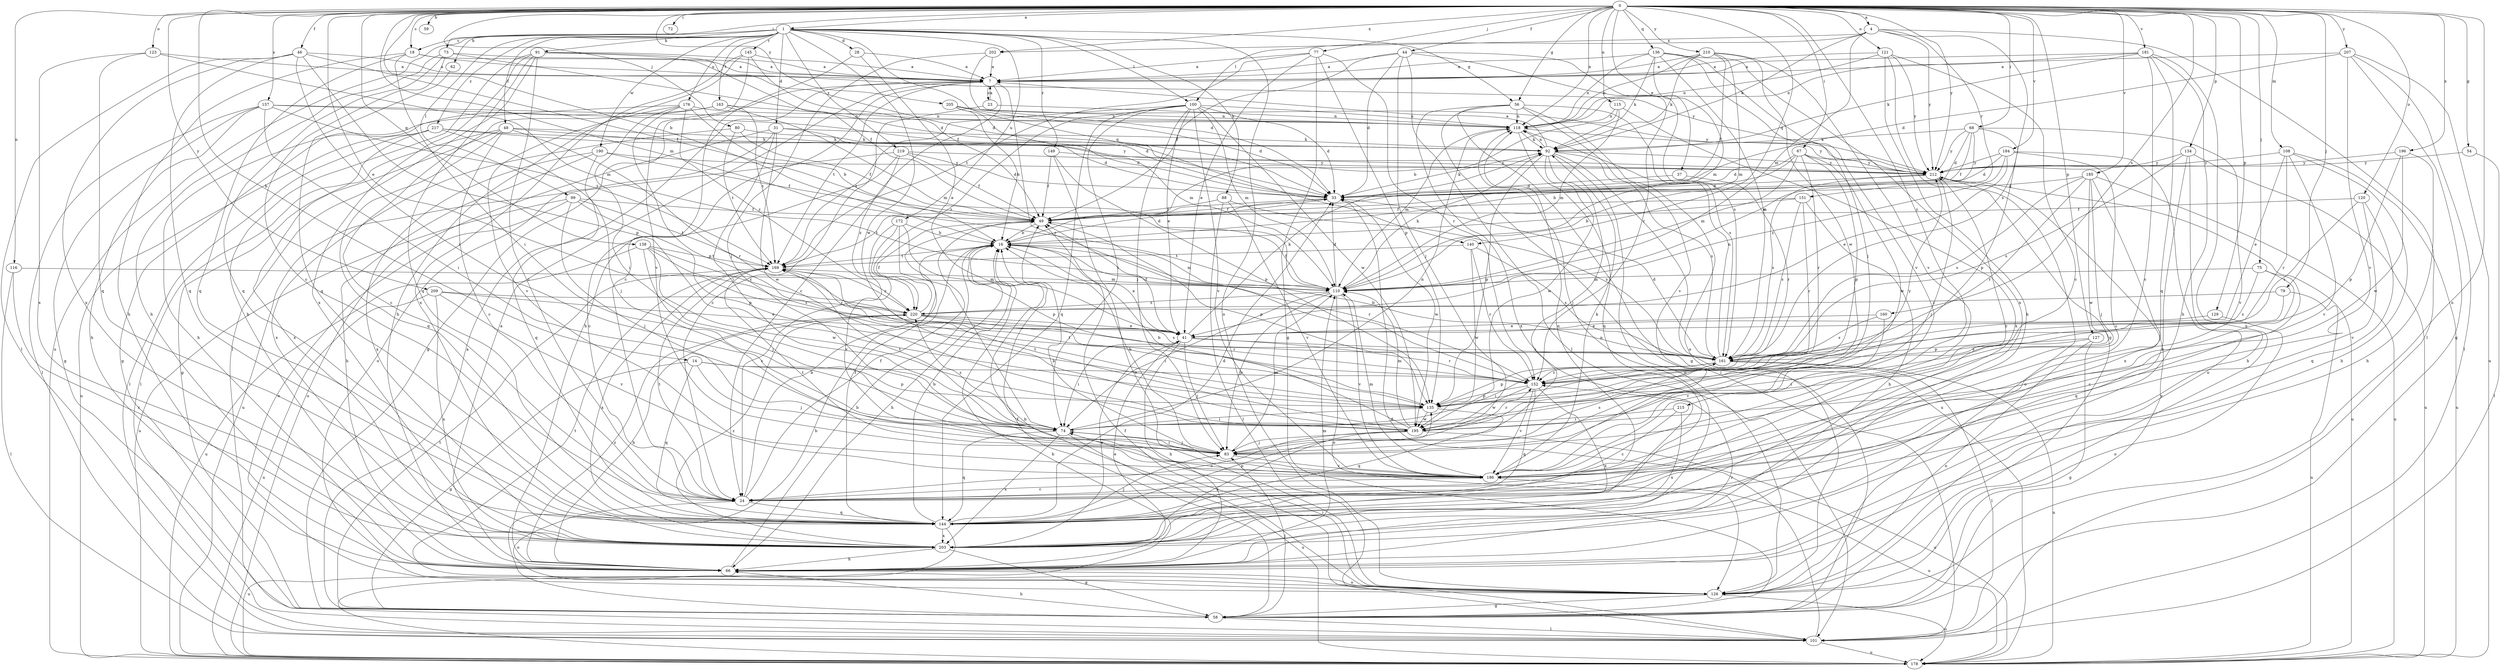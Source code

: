 strict digraph  {
0;
1;
4;
7;
14;
16;
18;
23;
24;
28;
31;
33;
37;
41;
44;
46;
48;
49;
54;
56;
58;
59;
62;
66;
67;
68;
72;
73;
74;
75;
77;
79;
80;
83;
88;
91;
92;
99;
100;
101;
108;
110;
115;
116;
118;
120;
121;
123;
126;
127;
129;
134;
135;
136;
138;
140;
144;
145;
149;
151;
152;
157;
160;
161;
163;
169;
172;
176;
178;
181;
184;
185;
186;
190;
195;
196;
202;
203;
205;
207;
209;
210;
212;
215;
217;
219;
220;
0 -> 1  [label=a];
0 -> 4  [label=a];
0 -> 14  [label=b];
0 -> 16  [label=b];
0 -> 18  [label=c];
0 -> 37  [label=e];
0 -> 41  [label=e];
0 -> 44  [label=f];
0 -> 46  [label=f];
0 -> 54  [label=g];
0 -> 56  [label=g];
0 -> 59  [label=h];
0 -> 67  [label=i];
0 -> 68  [label=i];
0 -> 72  [label=i];
0 -> 73  [label=i];
0 -> 75  [label=j];
0 -> 77  [label=j];
0 -> 79  [label=j];
0 -> 80  [label=j];
0 -> 108  [label=m];
0 -> 110  [label=m];
0 -> 115  [label=n];
0 -> 116  [label=n];
0 -> 118  [label=n];
0 -> 120  [label=o];
0 -> 121  [label=o];
0 -> 123  [label=o];
0 -> 126  [label=o];
0 -> 127  [label=p];
0 -> 129  [label=p];
0 -> 134  [label=p];
0 -> 136  [label=q];
0 -> 138  [label=q];
0 -> 140  [label=q];
0 -> 157  [label=s];
0 -> 160  [label=s];
0 -> 181  [label=v];
0 -> 184  [label=v];
0 -> 185  [label=v];
0 -> 196  [label=x];
0 -> 202  [label=x];
0 -> 205  [label=y];
0 -> 207  [label=y];
0 -> 209  [label=y];
0 -> 210  [label=y];
0 -> 212  [label=y];
0 -> 215  [label=z];
1 -> 18  [label=c];
1 -> 28  [label=d];
1 -> 31  [label=d];
1 -> 48  [label=f];
1 -> 56  [label=g];
1 -> 62  [label=h];
1 -> 88  [label=k];
1 -> 91  [label=k];
1 -> 99  [label=l];
1 -> 100  [label=l];
1 -> 126  [label=o];
1 -> 140  [label=q];
1 -> 145  [label=r];
1 -> 149  [label=r];
1 -> 163  [label=t];
1 -> 172  [label=u];
1 -> 176  [label=u];
1 -> 178  [label=u];
1 -> 190  [label=w];
1 -> 195  [label=w];
1 -> 217  [label=z];
1 -> 219  [label=z];
4 -> 92  [label=k];
4 -> 100  [label=l];
4 -> 101  [label=l];
4 -> 110  [label=m];
4 -> 151  [label=r];
4 -> 161  [label=s];
4 -> 202  [label=x];
4 -> 212  [label=y];
7 -> 23  [label=c];
7 -> 24  [label=c];
7 -> 58  [label=g];
7 -> 66  [label=h];
7 -> 152  [label=r];
7 -> 169  [label=t];
14 -> 58  [label=g];
14 -> 83  [label=j];
14 -> 135  [label=p];
14 -> 144  [label=q];
14 -> 152  [label=r];
16 -> 33  [label=d];
16 -> 41  [label=e];
16 -> 66  [label=h];
16 -> 110  [label=m];
16 -> 152  [label=r];
16 -> 169  [label=t];
18 -> 7  [label=a];
18 -> 66  [label=h];
18 -> 74  [label=i];
18 -> 144  [label=q];
18 -> 212  [label=y];
23 -> 7  [label=a];
23 -> 24  [label=c];
23 -> 118  [label=n];
24 -> 16  [label=b];
24 -> 49  [label=f];
24 -> 126  [label=o];
24 -> 144  [label=q];
24 -> 169  [label=t];
28 -> 7  [label=a];
28 -> 24  [label=c];
28 -> 41  [label=e];
31 -> 33  [label=d];
31 -> 74  [label=i];
31 -> 92  [label=k];
31 -> 126  [label=o];
31 -> 178  [label=u];
31 -> 195  [label=w];
33 -> 49  [label=f];
33 -> 92  [label=k];
33 -> 169  [label=t];
33 -> 195  [label=w];
37 -> 33  [label=d];
37 -> 152  [label=r];
41 -> 49  [label=f];
41 -> 66  [label=h];
41 -> 74  [label=i];
41 -> 83  [label=j];
41 -> 92  [label=k];
41 -> 152  [label=r];
41 -> 161  [label=s];
44 -> 7  [label=a];
44 -> 33  [label=d];
44 -> 49  [label=f];
44 -> 83  [label=j];
44 -> 101  [label=l];
44 -> 152  [label=r];
44 -> 161  [label=s];
46 -> 7  [label=a];
46 -> 49  [label=f];
46 -> 74  [label=i];
46 -> 101  [label=l];
46 -> 135  [label=p];
46 -> 144  [label=q];
46 -> 203  [label=x];
48 -> 24  [label=c];
48 -> 33  [label=d];
48 -> 58  [label=g];
48 -> 92  [label=k];
48 -> 101  [label=l];
48 -> 144  [label=q];
48 -> 152  [label=r];
49 -> 16  [label=b];
49 -> 135  [label=p];
54 -> 101  [label=l];
54 -> 212  [label=y];
56 -> 58  [label=g];
56 -> 101  [label=l];
56 -> 118  [label=n];
56 -> 126  [label=o];
56 -> 161  [label=s];
56 -> 186  [label=v];
56 -> 203  [label=x];
58 -> 7  [label=a];
58 -> 16  [label=b];
58 -> 49  [label=f];
58 -> 66  [label=h];
58 -> 83  [label=j];
58 -> 101  [label=l];
58 -> 169  [label=t];
58 -> 212  [label=y];
62 -> 144  [label=q];
66 -> 7  [label=a];
66 -> 16  [label=b];
66 -> 41  [label=e];
66 -> 110  [label=m];
66 -> 126  [label=o];
66 -> 152  [label=r];
66 -> 220  [label=z];
67 -> 16  [label=b];
67 -> 33  [label=d];
67 -> 110  [label=m];
67 -> 135  [label=p];
67 -> 152  [label=r];
67 -> 195  [label=w];
67 -> 212  [label=y];
68 -> 33  [label=d];
68 -> 49  [label=f];
68 -> 92  [label=k];
68 -> 110  [label=m];
68 -> 135  [label=p];
68 -> 186  [label=v];
68 -> 212  [label=y];
73 -> 7  [label=a];
73 -> 24  [label=c];
73 -> 33  [label=d];
73 -> 66  [label=h];
73 -> 144  [label=q];
74 -> 83  [label=j];
74 -> 118  [label=n];
74 -> 144  [label=q];
74 -> 169  [label=t];
74 -> 178  [label=u];
74 -> 203  [label=x];
74 -> 220  [label=z];
75 -> 24  [label=c];
75 -> 110  [label=m];
75 -> 144  [label=q];
75 -> 161  [label=s];
77 -> 7  [label=a];
77 -> 41  [label=e];
77 -> 58  [label=g];
77 -> 135  [label=p];
77 -> 152  [label=r];
77 -> 169  [label=t];
79 -> 135  [label=p];
79 -> 178  [label=u];
79 -> 220  [label=z];
80 -> 49  [label=f];
80 -> 92  [label=k];
80 -> 169  [label=t];
80 -> 203  [label=x];
83 -> 16  [label=b];
83 -> 74  [label=i];
83 -> 110  [label=m];
83 -> 161  [label=s];
83 -> 186  [label=v];
88 -> 49  [label=f];
88 -> 101  [label=l];
88 -> 161  [label=s];
88 -> 186  [label=v];
91 -> 7  [label=a];
91 -> 24  [label=c];
91 -> 33  [label=d];
91 -> 49  [label=f];
91 -> 66  [label=h];
91 -> 101  [label=l];
91 -> 144  [label=q];
91 -> 203  [label=x];
92 -> 7  [label=a];
92 -> 83  [label=j];
92 -> 118  [label=n];
92 -> 126  [label=o];
92 -> 135  [label=p];
92 -> 161  [label=s];
92 -> 178  [label=u];
92 -> 195  [label=w];
92 -> 212  [label=y];
99 -> 49  [label=f];
99 -> 83  [label=j];
99 -> 126  [label=o];
99 -> 135  [label=p];
99 -> 169  [label=t];
99 -> 178  [label=u];
100 -> 33  [label=d];
100 -> 41  [label=e];
100 -> 74  [label=i];
100 -> 83  [label=j];
100 -> 110  [label=m];
100 -> 118  [label=n];
100 -> 144  [label=q];
100 -> 169  [label=t];
100 -> 186  [label=v];
100 -> 195  [label=w];
100 -> 220  [label=z];
101 -> 33  [label=d];
101 -> 49  [label=f];
101 -> 178  [label=u];
108 -> 41  [label=e];
108 -> 66  [label=h];
108 -> 152  [label=r];
108 -> 178  [label=u];
108 -> 186  [label=v];
108 -> 212  [label=y];
110 -> 33  [label=d];
110 -> 49  [label=f];
110 -> 74  [label=i];
110 -> 83  [label=j];
110 -> 92  [label=k];
110 -> 126  [label=o];
110 -> 186  [label=v];
110 -> 220  [label=z];
115 -> 16  [label=b];
115 -> 110  [label=m];
115 -> 118  [label=n];
115 -> 203  [label=x];
116 -> 101  [label=l];
116 -> 110  [label=m];
116 -> 203  [label=x];
118 -> 92  [label=k];
118 -> 110  [label=m];
118 -> 144  [label=q];
118 -> 212  [label=y];
120 -> 49  [label=f];
120 -> 144  [label=q];
120 -> 161  [label=s];
120 -> 186  [label=v];
121 -> 7  [label=a];
121 -> 24  [label=c];
121 -> 58  [label=g];
121 -> 66  [label=h];
121 -> 118  [label=n];
121 -> 212  [label=y];
123 -> 7  [label=a];
123 -> 110  [label=m];
123 -> 144  [label=q];
123 -> 203  [label=x];
126 -> 16  [label=b];
126 -> 58  [label=g];
126 -> 74  [label=i];
126 -> 169  [label=t];
126 -> 178  [label=u];
127 -> 58  [label=g];
127 -> 74  [label=i];
127 -> 126  [label=o];
127 -> 161  [label=s];
129 -> 41  [label=e];
129 -> 126  [label=o];
134 -> 66  [label=h];
134 -> 161  [label=s];
134 -> 178  [label=u];
134 -> 203  [label=x];
134 -> 212  [label=y];
135 -> 74  [label=i];
135 -> 144  [label=q];
135 -> 169  [label=t];
135 -> 195  [label=w];
135 -> 212  [label=y];
136 -> 7  [label=a];
136 -> 83  [label=j];
136 -> 92  [label=k];
136 -> 110  [label=m];
136 -> 118  [label=n];
136 -> 161  [label=s];
136 -> 186  [label=v];
136 -> 203  [label=x];
138 -> 83  [label=j];
138 -> 161  [label=s];
138 -> 169  [label=t];
138 -> 178  [label=u];
138 -> 195  [label=w];
138 -> 220  [label=z];
140 -> 152  [label=r];
140 -> 161  [label=s];
140 -> 169  [label=t];
140 -> 195  [label=w];
144 -> 16  [label=b];
144 -> 33  [label=d];
144 -> 49  [label=f];
144 -> 83  [label=j];
144 -> 118  [label=n];
144 -> 135  [label=p];
144 -> 178  [label=u];
144 -> 203  [label=x];
145 -> 7  [label=a];
145 -> 49  [label=f];
145 -> 66  [label=h];
145 -> 186  [label=v];
145 -> 203  [label=x];
149 -> 49  [label=f];
149 -> 126  [label=o];
149 -> 135  [label=p];
149 -> 212  [label=y];
151 -> 16  [label=b];
151 -> 49  [label=f];
151 -> 66  [label=h];
151 -> 152  [label=r];
151 -> 161  [label=s];
152 -> 135  [label=p];
152 -> 144  [label=q];
152 -> 186  [label=v];
152 -> 195  [label=w];
152 -> 203  [label=x];
157 -> 33  [label=d];
157 -> 58  [label=g];
157 -> 66  [label=h];
157 -> 74  [label=i];
157 -> 101  [label=l];
157 -> 118  [label=n];
157 -> 169  [label=t];
160 -> 41  [label=e];
160 -> 161  [label=s];
160 -> 186  [label=v];
161 -> 16  [label=b];
161 -> 33  [label=d];
161 -> 74  [label=i];
161 -> 101  [label=l];
161 -> 118  [label=n];
161 -> 135  [label=p];
161 -> 152  [label=r];
161 -> 178  [label=u];
163 -> 24  [label=c];
163 -> 66  [label=h];
163 -> 110  [label=m];
163 -> 118  [label=n];
163 -> 169  [label=t];
169 -> 110  [label=m];
169 -> 203  [label=x];
169 -> 220  [label=z];
172 -> 16  [label=b];
172 -> 24  [label=c];
172 -> 74  [label=i];
172 -> 135  [label=p];
172 -> 186  [label=v];
176 -> 16  [label=b];
176 -> 58  [label=g];
176 -> 74  [label=i];
176 -> 118  [label=n];
176 -> 135  [label=p];
176 -> 186  [label=v];
176 -> 220  [label=z];
178 -> 16  [label=b];
181 -> 7  [label=a];
181 -> 24  [label=c];
181 -> 66  [label=h];
181 -> 92  [label=k];
181 -> 118  [label=n];
181 -> 126  [label=o];
181 -> 144  [label=q];
184 -> 24  [label=c];
184 -> 33  [label=d];
184 -> 41  [label=e];
184 -> 126  [label=o];
184 -> 212  [label=y];
184 -> 220  [label=z];
185 -> 33  [label=d];
185 -> 83  [label=j];
185 -> 152  [label=r];
185 -> 161  [label=s];
185 -> 178  [label=u];
185 -> 195  [label=w];
185 -> 203  [label=x];
186 -> 16  [label=b];
186 -> 24  [label=c];
186 -> 92  [label=k];
186 -> 110  [label=m];
186 -> 169  [label=t];
186 -> 178  [label=u];
186 -> 212  [label=y];
190 -> 49  [label=f];
190 -> 66  [label=h];
190 -> 144  [label=q];
190 -> 203  [label=x];
190 -> 212  [label=y];
195 -> 16  [label=b];
195 -> 24  [label=c];
195 -> 83  [label=j];
195 -> 110  [label=m];
195 -> 152  [label=r];
195 -> 169  [label=t];
195 -> 178  [label=u];
195 -> 203  [label=x];
196 -> 66  [label=h];
196 -> 135  [label=p];
196 -> 195  [label=w];
196 -> 212  [label=y];
202 -> 7  [label=a];
202 -> 33  [label=d];
202 -> 83  [label=j];
203 -> 41  [label=e];
203 -> 58  [label=g];
203 -> 66  [label=h];
203 -> 118  [label=n];
203 -> 220  [label=z];
205 -> 16  [label=b];
205 -> 33  [label=d];
205 -> 110  [label=m];
205 -> 118  [label=n];
205 -> 212  [label=y];
207 -> 7  [label=a];
207 -> 33  [label=d];
207 -> 58  [label=g];
207 -> 101  [label=l];
207 -> 178  [label=u];
207 -> 186  [label=v];
209 -> 41  [label=e];
209 -> 178  [label=u];
209 -> 186  [label=v];
209 -> 203  [label=x];
209 -> 220  [label=z];
210 -> 7  [label=a];
210 -> 49  [label=f];
210 -> 92  [label=k];
210 -> 110  [label=m];
210 -> 118  [label=n];
210 -> 186  [label=v];
210 -> 195  [label=w];
212 -> 33  [label=d];
212 -> 83  [label=j];
212 -> 126  [label=o];
212 -> 161  [label=s];
212 -> 178  [label=u];
215 -> 24  [label=c];
215 -> 74  [label=i];
215 -> 203  [label=x];
217 -> 83  [label=j];
217 -> 92  [label=k];
217 -> 101  [label=l];
217 -> 178  [label=u];
217 -> 203  [label=x];
217 -> 212  [label=y];
219 -> 24  [label=c];
219 -> 33  [label=d];
219 -> 49  [label=f];
219 -> 178  [label=u];
219 -> 212  [label=y];
219 -> 220  [label=z];
220 -> 41  [label=e];
220 -> 49  [label=f];
220 -> 66  [label=h];
220 -> 152  [label=r];
220 -> 161  [label=s];
}
